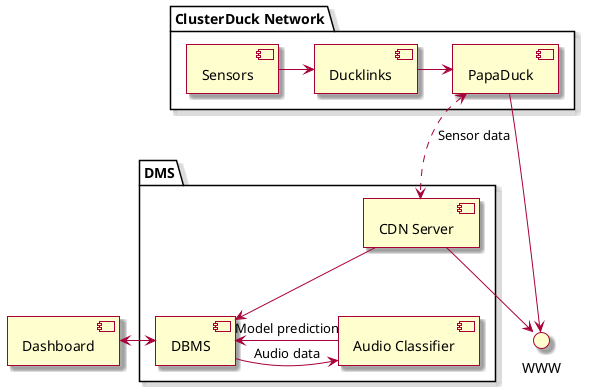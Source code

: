 @startuml
skin rose
folder "ClusterDuck Network" as CDN {
    component Sensors
    component Ducklinks
    component PapaDuck
}
Sensors -> Ducklinks
Ducklinks -> PapaDuck
PapaDuck --> WWW
component Dashboard
folder DMS {
    component "CDN Server" as serv
    component DBMS
    component "Audio Classifier" as ML
}

serv --> WWW

serv --> DBMS

DBMS -> ML : Audio data

ML -> DBMS : Model prediction



DBMS <-l-> Dashboard 

PapaDuck <.d.> serv : Sensor data

@enduml
